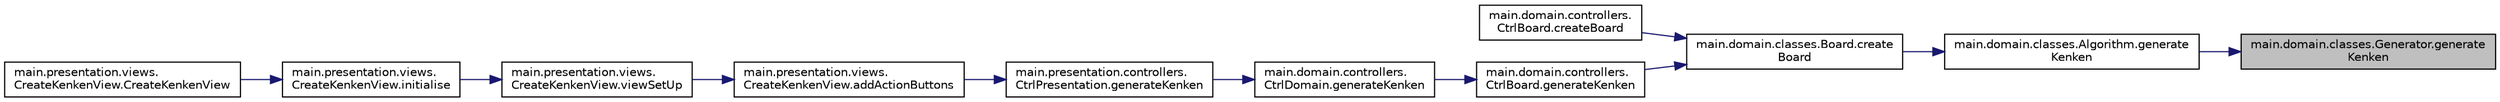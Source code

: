 digraph "main.domain.classes.Generator.generateKenken"
{
 // INTERACTIVE_SVG=YES
 // LATEX_PDF_SIZE
  edge [fontname="Helvetica",fontsize="10",labelfontname="Helvetica",labelfontsize="10"];
  node [fontname="Helvetica",fontsize="10",shape=record];
  rankdir="RL";
  Node1 [label="main.domain.classes.Generator.generate\lKenken",height=0.2,width=0.4,color="black", fillcolor="grey75", style="filled", fontcolor="black",tooltip=" "];
  Node1 -> Node2 [dir="back",color="midnightblue",fontsize="10",style="solid",fontname="Helvetica"];
  Node2 [label="main.domain.classes.Algorithm.generate\lKenken",height=0.2,width=0.4,color="black", fillcolor="white", style="filled",URL="$classmain_1_1domain_1_1classes_1_1Algorithm.html#a9beeb065aa30483f32b08f30c6ab77f2",tooltip=" "];
  Node2 -> Node3 [dir="back",color="midnightblue",fontsize="10",style="solid",fontname="Helvetica"];
  Node3 [label="main.domain.classes.Board.create\lBoard",height=0.2,width=0.4,color="black", fillcolor="white", style="filled",URL="$classmain_1_1domain_1_1classes_1_1Board.html#a3ac5327ca0b44158340c395d682c507c",tooltip=" "];
  Node3 -> Node4 [dir="back",color="midnightblue",fontsize="10",style="solid",fontname="Helvetica"];
  Node4 [label="main.domain.controllers.\lCtrlBoard.createBoard",height=0.2,width=0.4,color="black", fillcolor="white", style="filled",URL="$classmain_1_1domain_1_1controllers_1_1CtrlBoard.html#a73826413ca59c75c3062051420ff5d34",tooltip=" "];
  Node3 -> Node5 [dir="back",color="midnightblue",fontsize="10",style="solid",fontname="Helvetica"];
  Node5 [label="main.domain.controllers.\lCtrlBoard.generateKenken",height=0.2,width=0.4,color="black", fillcolor="white", style="filled",URL="$classmain_1_1domain_1_1controllers_1_1CtrlBoard.html#ab9d2309bdd6cc194b633e0afbf5f9ec7",tooltip=" "];
  Node5 -> Node6 [dir="back",color="midnightblue",fontsize="10",style="solid",fontname="Helvetica"];
  Node6 [label="main.domain.controllers.\lCtrlDomain.generateKenken",height=0.2,width=0.4,color="black", fillcolor="white", style="filled",URL="$classmain_1_1domain_1_1controllers_1_1CtrlDomain.html#a93eef0b812e03ba43255051116879e4d",tooltip=" "];
  Node6 -> Node7 [dir="back",color="midnightblue",fontsize="10",style="solid",fontname="Helvetica"];
  Node7 [label="main.presentation.controllers.\lCtrlPresentation.generateKenken",height=0.2,width=0.4,color="black", fillcolor="white", style="filled",URL="$classmain_1_1presentation_1_1controllers_1_1CtrlPresentation.html#ab171f26cd1e84ff1abcb8652ad4e5644",tooltip=" "];
  Node7 -> Node8 [dir="back",color="midnightblue",fontsize="10",style="solid",fontname="Helvetica"];
  Node8 [label="main.presentation.views.\lCreateKenkenView.addActionButtons",height=0.2,width=0.4,color="black", fillcolor="white", style="filled",URL="$classmain_1_1presentation_1_1views_1_1CreateKenkenView.html#a403af371e116eb9e8ee8524425b8495c",tooltip=" "];
  Node8 -> Node9 [dir="back",color="midnightblue",fontsize="10",style="solid",fontname="Helvetica"];
  Node9 [label="main.presentation.views.\lCreateKenkenView.viewSetUp",height=0.2,width=0.4,color="black", fillcolor="white", style="filled",URL="$classmain_1_1presentation_1_1views_1_1CreateKenkenView.html#a740d7f991b8a07f679948c28a9c2b6d8",tooltip=" "];
  Node9 -> Node10 [dir="back",color="midnightblue",fontsize="10",style="solid",fontname="Helvetica"];
  Node10 [label="main.presentation.views.\lCreateKenkenView.initialise",height=0.2,width=0.4,color="black", fillcolor="white", style="filled",URL="$classmain_1_1presentation_1_1views_1_1CreateKenkenView.html#a94cf761a40d66fdd08b2774bc1bee024",tooltip=" "];
  Node10 -> Node11 [dir="back",color="midnightblue",fontsize="10",style="solid",fontname="Helvetica"];
  Node11 [label="main.presentation.views.\lCreateKenkenView.CreateKenkenView",height=0.2,width=0.4,color="black", fillcolor="white", style="filled",URL="$classmain_1_1presentation_1_1views_1_1CreateKenkenView.html#afa8b78165d13933e85c8c48077753c4f",tooltip=" "];
}
